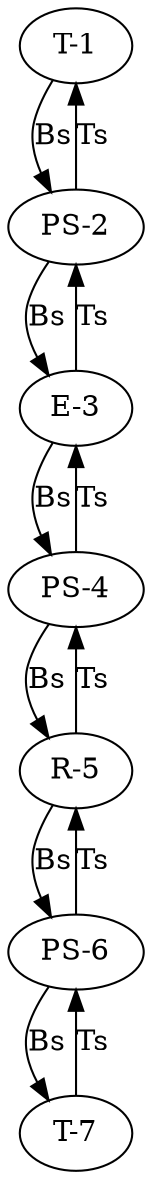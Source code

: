digraph graphname {
"712be31e-9b9a-45bb-8f64-1c6353dc36bf" [label="T-1"]
"16c88e27-b93b-4c0f-97a0-9ecaa931d6ef" [label="E-3"]
"d442dff1-964c-4956-b75d-7b9fe66ed716" [label="T-7"]
"7819ef1b-87e7-4022-9b17-12a5ac047dc2" [label="R-5"]
"2ad21632-7b74-4d82-8fb1-3728f2bf83c1" [label="PS-2"]
"a9ce4389-04d0-4134-b95e-9420d7f5ccfb" [label="PS-6"]
"2e5faa0c-a2ab-4c41-8bfe-ed51fc786137" [label="PS-4"]
"712be31e-9b9a-45bb-8f64-1c6353dc36bf" -> "2ad21632-7b74-4d82-8fb1-3728f2bf83c1" [label="Bs"]
"16c88e27-b93b-4c0f-97a0-9ecaa931d6ef" -> "2ad21632-7b74-4d82-8fb1-3728f2bf83c1" [label="Ts"]
"16c88e27-b93b-4c0f-97a0-9ecaa931d6ef" -> "2e5faa0c-a2ab-4c41-8bfe-ed51fc786137" [label="Bs"]
"d442dff1-964c-4956-b75d-7b9fe66ed716" -> "a9ce4389-04d0-4134-b95e-9420d7f5ccfb" [label="Ts"]
"7819ef1b-87e7-4022-9b17-12a5ac047dc2" -> "2e5faa0c-a2ab-4c41-8bfe-ed51fc786137" [label="Ts"]
"7819ef1b-87e7-4022-9b17-12a5ac047dc2" -> "a9ce4389-04d0-4134-b95e-9420d7f5ccfb" [label="Bs"]
"2ad21632-7b74-4d82-8fb1-3728f2bf83c1" -> "712be31e-9b9a-45bb-8f64-1c6353dc36bf" [label="Ts"]
"2ad21632-7b74-4d82-8fb1-3728f2bf83c1" -> "16c88e27-b93b-4c0f-97a0-9ecaa931d6ef" [label="Bs"]
"a9ce4389-04d0-4134-b95e-9420d7f5ccfb" -> "7819ef1b-87e7-4022-9b17-12a5ac047dc2" [label="Ts"]
"a9ce4389-04d0-4134-b95e-9420d7f5ccfb" -> "d442dff1-964c-4956-b75d-7b9fe66ed716" [label="Bs"]
"2e5faa0c-a2ab-4c41-8bfe-ed51fc786137" -> "16c88e27-b93b-4c0f-97a0-9ecaa931d6ef" [label="Ts"]
"2e5faa0c-a2ab-4c41-8bfe-ed51fc786137" -> "7819ef1b-87e7-4022-9b17-12a5ac047dc2" [label="Bs"]
}